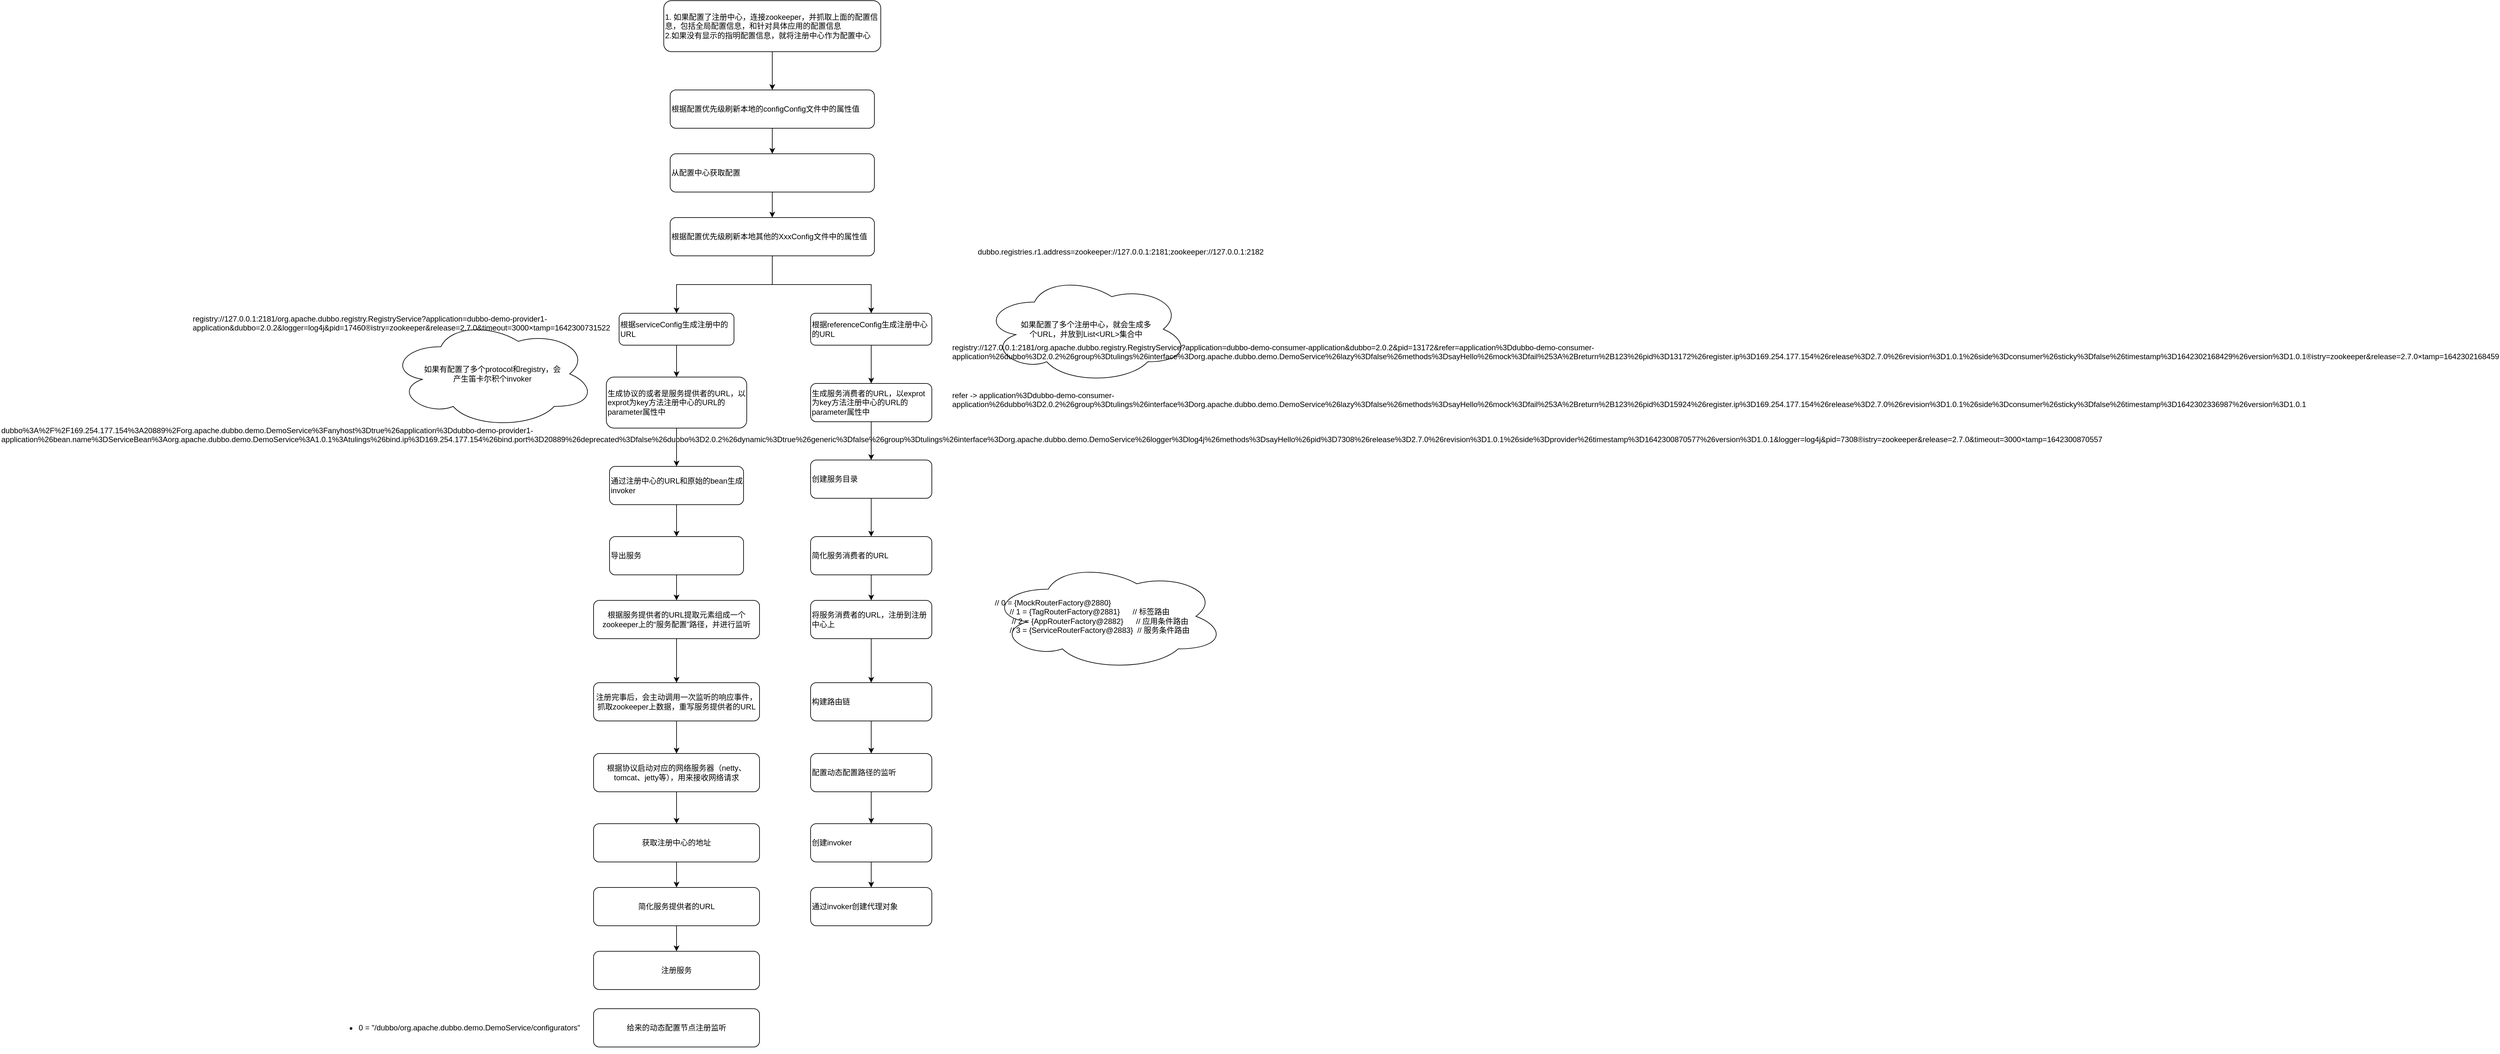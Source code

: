 <mxfile version="16.2.7" type="github">
  <diagram id="X9GWFMycw5CkecgqAMtU" name="第 1 页">
    <mxGraphModel dx="2249" dy="839" grid="1" gridSize="10" guides="1" tooltips="1" connect="1" arrows="1" fold="1" page="1" pageScale="1" pageWidth="827" pageHeight="1169" math="0" shadow="0">
      <root>
        <mxCell id="0" />
        <mxCell id="1" parent="0" />
        <mxCell id="zEMwbz32WlnbUP1lw_Iq-3" style="edgeStyle=orthogonalEdgeStyle;rounded=0;orthogonalLoop=1;jettySize=auto;html=1;exitX=0.5;exitY=1;exitDx=0;exitDy=0;" edge="1" parent="1" source="zEMwbz32WlnbUP1lw_Iq-1" target="zEMwbz32WlnbUP1lw_Iq-2">
          <mxGeometry relative="1" as="geometry" />
        </mxCell>
        <mxCell id="zEMwbz32WlnbUP1lw_Iq-1" value="1. 如果配置了注册中心，连接zookeeper，并抓取上面的配置信息，包括全局配置信息，和针对具体应用的配置信息&lt;br&gt;2.如果没有显示的指明配置信息，就将注册中心作为配置中心" style="rounded=1;whiteSpace=wrap;html=1;align=left;" vertex="1" parent="1">
          <mxGeometry x="710" y="40" width="340" height="80" as="geometry" />
        </mxCell>
        <mxCell id="zEMwbz32WlnbUP1lw_Iq-5" style="edgeStyle=orthogonalEdgeStyle;rounded=0;orthogonalLoop=1;jettySize=auto;html=1;exitX=0.5;exitY=1;exitDx=0;exitDy=0;entryX=0.5;entryY=0;entryDx=0;entryDy=0;" edge="1" parent="1" source="zEMwbz32WlnbUP1lw_Iq-2" target="zEMwbz32WlnbUP1lw_Iq-33">
          <mxGeometry relative="1" as="geometry">
            <mxPoint x="880" y="290" as="targetPoint" />
          </mxGeometry>
        </mxCell>
        <mxCell id="zEMwbz32WlnbUP1lw_Iq-2" value="根据配置优先级刷新本地的configConfig文件中的属性值" style="rounded=1;whiteSpace=wrap;html=1;align=left;" vertex="1" parent="1">
          <mxGeometry x="720" y="180" width="320" height="60" as="geometry" />
        </mxCell>
        <mxCell id="zEMwbz32WlnbUP1lw_Iq-8" style="edgeStyle=orthogonalEdgeStyle;rounded=0;orthogonalLoop=1;jettySize=auto;html=1;exitX=0.5;exitY=1;exitDx=0;exitDy=0;" edge="1" parent="1" source="zEMwbz32WlnbUP1lw_Iq-4" target="zEMwbz32WlnbUP1lw_Iq-6">
          <mxGeometry relative="1" as="geometry" />
        </mxCell>
        <mxCell id="zEMwbz32WlnbUP1lw_Iq-9" style="edgeStyle=orthogonalEdgeStyle;rounded=0;orthogonalLoop=1;jettySize=auto;html=1;exitX=0.5;exitY=1;exitDx=0;exitDy=0;" edge="1" parent="1" source="zEMwbz32WlnbUP1lw_Iq-4" target="zEMwbz32WlnbUP1lw_Iq-7">
          <mxGeometry relative="1" as="geometry" />
        </mxCell>
        <mxCell id="zEMwbz32WlnbUP1lw_Iq-4" value="根据配置优先级刷新本地其他的XxxConfig文件中的属性值" style="rounded=1;whiteSpace=wrap;html=1;align=left;" vertex="1" parent="1">
          <mxGeometry x="720" y="380" width="320" height="60" as="geometry" />
        </mxCell>
        <mxCell id="zEMwbz32WlnbUP1lw_Iq-15" style="edgeStyle=orthogonalEdgeStyle;rounded=0;orthogonalLoop=1;jettySize=auto;html=1;exitX=0.5;exitY=1;exitDx=0;exitDy=0;" edge="1" parent="1" source="zEMwbz32WlnbUP1lw_Iq-6" target="zEMwbz32WlnbUP1lw_Iq-12">
          <mxGeometry relative="1" as="geometry" />
        </mxCell>
        <mxCell id="zEMwbz32WlnbUP1lw_Iq-6" value="根据serviceConfig生成注册中的URL" style="rounded=1;whiteSpace=wrap;html=1;align=left;" vertex="1" parent="1">
          <mxGeometry x="640" y="530" width="180" height="50" as="geometry" />
        </mxCell>
        <mxCell id="zEMwbz32WlnbUP1lw_Iq-23" style="edgeStyle=orthogonalEdgeStyle;rounded=0;orthogonalLoop=1;jettySize=auto;html=1;exitX=0.5;exitY=1;exitDx=0;exitDy=0;" edge="1" parent="1" source="zEMwbz32WlnbUP1lw_Iq-7" target="zEMwbz32WlnbUP1lw_Iq-22">
          <mxGeometry relative="1" as="geometry" />
        </mxCell>
        <mxCell id="zEMwbz32WlnbUP1lw_Iq-7" value="根据referenceConfig生成注册中心的URL" style="rounded=1;whiteSpace=wrap;html=1;align=left;" vertex="1" parent="1">
          <mxGeometry x="940" y="530" width="190" height="50" as="geometry" />
        </mxCell>
        <mxCell id="zEMwbz32WlnbUP1lw_Iq-10" value="如果配置了多个注册中心，就会生成多&lt;br&gt;个URL，并放到List&amp;lt;URL&amp;gt;集合中" style="ellipse;shape=cloud;whiteSpace=wrap;html=1;" vertex="1" parent="1">
          <mxGeometry x="1210" y="470" width="323" height="170" as="geometry" />
        </mxCell>
        <mxCell id="zEMwbz32WlnbUP1lw_Iq-11" value="dubbo.registries.r1.address=zookeeper://127.0.0.1:2181;zookeeper://127.0.0.1:2182" style="text;whiteSpace=wrap;html=1;" vertex="1" parent="1">
          <mxGeometry x="1200" y="420" width="470" height="30" as="geometry" />
        </mxCell>
        <mxCell id="zEMwbz32WlnbUP1lw_Iq-14" value="" style="edgeStyle=orthogonalEdgeStyle;rounded=0;orthogonalLoop=1;jettySize=auto;html=1;" edge="1" parent="1" source="zEMwbz32WlnbUP1lw_Iq-12" target="zEMwbz32WlnbUP1lw_Iq-13">
          <mxGeometry relative="1" as="geometry" />
        </mxCell>
        <mxCell id="zEMwbz32WlnbUP1lw_Iq-12" value="生成协议的或者是服务提供者的URL，以exprot为key方法注册中心的URL的parameter属性中" style="rounded=1;whiteSpace=wrap;html=1;align=left;" vertex="1" parent="1">
          <mxGeometry x="620" y="630" width="220" height="80" as="geometry" />
        </mxCell>
        <mxCell id="zEMwbz32WlnbUP1lw_Iq-18" style="edgeStyle=orthogonalEdgeStyle;rounded=0;orthogonalLoop=1;jettySize=auto;html=1;exitX=0.5;exitY=1;exitDx=0;exitDy=0;" edge="1" parent="1" source="zEMwbz32WlnbUP1lw_Iq-13" target="zEMwbz32WlnbUP1lw_Iq-17">
          <mxGeometry relative="1" as="geometry" />
        </mxCell>
        <mxCell id="zEMwbz32WlnbUP1lw_Iq-13" value="通过注册中心的URL和原始的bean生成invoker" style="rounded=1;whiteSpace=wrap;html=1;align=left;" vertex="1" parent="1">
          <mxGeometry x="625" y="770" width="210" height="60" as="geometry" />
        </mxCell>
        <mxCell id="zEMwbz32WlnbUP1lw_Iq-16" value="如果有配置了多个protocol和registry，会&lt;br&gt;产生笛卡尔积个invoker" style="ellipse;shape=cloud;whiteSpace=wrap;html=1;" vertex="1" parent="1">
          <mxGeometry x="280" y="540" width="323" height="170" as="geometry" />
        </mxCell>
        <mxCell id="zEMwbz32WlnbUP1lw_Iq-30" style="edgeStyle=orthogonalEdgeStyle;rounded=0;orthogonalLoop=1;jettySize=auto;html=1;exitX=0.5;exitY=1;exitDx=0;exitDy=0;" edge="1" parent="1" source="zEMwbz32WlnbUP1lw_Iq-17" target="zEMwbz32WlnbUP1lw_Iq-29">
          <mxGeometry relative="1" as="geometry" />
        </mxCell>
        <mxCell id="zEMwbz32WlnbUP1lw_Iq-17" value="导出服务" style="rounded=1;whiteSpace=wrap;html=1;align=left;" vertex="1" parent="1">
          <mxGeometry x="625" y="880" width="210" height="60" as="geometry" />
        </mxCell>
        <mxCell id="zEMwbz32WlnbUP1lw_Iq-19" value="registry://127.0.0.1:2181/org.apache.dubbo.registry.RegistryService?application=dubbo-demo-provider1-application&amp;dubbo=2.0.2&amp;logger=log4j&amp;pid=17460&amp;registry=zookeeper&amp;release=2.7.0&amp;timeout=3000&amp;timestamp=1642300731522" style="text;whiteSpace=wrap;html=1;" vertex="1" parent="1">
          <mxGeometry x="-30" y="525" width="550" height="60" as="geometry" />
        </mxCell>
        <mxCell id="zEMwbz32WlnbUP1lw_Iq-20" value="dubbo%3A%2F%2F169.254.177.154%3A20889%2Forg.apache.dubbo.demo.DemoService%3Fanyhost%3Dtrue%26application%3Ddubbo-demo-provider1-application%26bean.name%3DServiceBean%3Aorg.apache.dubbo.demo.DemoService%3A1.0.1%3Atulings%26bind.ip%3D169.254.177.154%26bind.port%3D20889%26deprecated%3Dfalse%26dubbo%3D2.0.2%26dynamic%3Dtrue%26generic%3Dfalse%26group%3Dtulings%26interface%3Dorg.apache.dubbo.demo.DemoService%26logger%3Dlog4j%26methods%3DsayHello%26pid%3D7308%26release%3D2.7.0%26revision%3D1.0.1%26side%3Dprovider%26timestamp%3D1642300870577%26version%3D1.0.1&amp;logger=log4j&amp;pid=7308&amp;registry=zookeeper&amp;release=2.7.0&amp;timeout=3000&amp;timestamp=1642300870557" style="text;whiteSpace=wrap;html=1;" vertex="1" parent="1">
          <mxGeometry x="-330" y="700" width="550" height="60" as="geometry" />
        </mxCell>
        <mxCell id="zEMwbz32WlnbUP1lw_Iq-21" value="registry://127.0.0.1:2181/org.apache.dubbo.registry.RegistryService?application=dubbo-demo-consumer-application&amp;dubbo=2.0.2&amp;pid=13172&amp;refer=application%3Ddubbo-demo-consumer-application%26dubbo%3D2.0.2%26group%3Dtulings%26interface%3Dorg.apache.dubbo.demo.DemoService%26lazy%3Dfalse%26methods%3DsayHello%26mock%3Dfail%253A%2Breturn%2B123%26pid%3D13172%26register.ip%3D169.254.177.154%26release%3D2.7.0%26revision%3D1.0.1%26side%3Dconsumer%26sticky%3Dfalse%26timestamp%3D1642302168429%26version%3D1.0.1&amp;registry=zookeeper&amp;release=2.7.0&amp;timestamp=1642302168459" style="text;whiteSpace=wrap;html=1;" vertex="1" parent="1">
          <mxGeometry x="1160" y="570" width="550" height="60" as="geometry" />
        </mxCell>
        <mxCell id="zEMwbz32WlnbUP1lw_Iq-26" style="edgeStyle=orthogonalEdgeStyle;rounded=0;orthogonalLoop=1;jettySize=auto;html=1;exitX=0.5;exitY=1;exitDx=0;exitDy=0;entryX=0.5;entryY=0;entryDx=0;entryDy=0;" edge="1" parent="1" source="zEMwbz32WlnbUP1lw_Iq-22" target="zEMwbz32WlnbUP1lw_Iq-25">
          <mxGeometry relative="1" as="geometry" />
        </mxCell>
        <mxCell id="zEMwbz32WlnbUP1lw_Iq-22" value="生成服务消费者的URL，以exprot为key方法注册中心的URL的parameter属性中" style="rounded=1;whiteSpace=wrap;html=1;align=left;" vertex="1" parent="1">
          <mxGeometry x="940" y="640" width="190" height="60" as="geometry" />
        </mxCell>
        <mxCell id="zEMwbz32WlnbUP1lw_Iq-24" value="refer -&gt; application%3Ddubbo-demo-consumer-application%26dubbo%3D2.0.2%26group%3Dtulings%26interface%3Dorg.apache.dubbo.demo.DemoService%26lazy%3Dfalse%26methods%3DsayHello%26mock%3Dfail%253A%2Breturn%2B123%26pid%3D15924%26register.ip%3D169.254.177.154%26release%3D2.7.0%26revision%3D1.0.1%26side%3Dconsumer%26sticky%3Dfalse%26timestamp%3D1642302336987%26version%3D1.0.1" style="text;whiteSpace=wrap;html=1;" vertex="1" parent="1">
          <mxGeometry x="1160" y="645" width="550" height="40" as="geometry" />
        </mxCell>
        <mxCell id="zEMwbz32WlnbUP1lw_Iq-48" style="edgeStyle=orthogonalEdgeStyle;rounded=0;orthogonalLoop=1;jettySize=auto;html=1;exitX=0.5;exitY=1;exitDx=0;exitDy=0;" edge="1" parent="1" source="zEMwbz32WlnbUP1lw_Iq-25" target="zEMwbz32WlnbUP1lw_Iq-47">
          <mxGeometry relative="1" as="geometry" />
        </mxCell>
        <mxCell id="zEMwbz32WlnbUP1lw_Iq-25" value="创建服务目录" style="rounded=1;whiteSpace=wrap;html=1;align=left;" vertex="1" parent="1">
          <mxGeometry x="940" y="760" width="190" height="60" as="geometry" />
        </mxCell>
        <mxCell id="zEMwbz32WlnbUP1lw_Iq-27" value="&lt;span&gt;通过invoker创建代理对象&lt;/span&gt;" style="rounded=1;whiteSpace=wrap;html=1;align=left;" vertex="1" parent="1">
          <mxGeometry x="940" y="1430" width="190" height="60" as="geometry" />
        </mxCell>
        <mxCell id="zEMwbz32WlnbUP1lw_Iq-36" style="edgeStyle=orthogonalEdgeStyle;rounded=0;orthogonalLoop=1;jettySize=auto;html=1;exitX=0.5;exitY=1;exitDx=0;exitDy=0;entryX=0.5;entryY=0;entryDx=0;entryDy=0;" edge="1" parent="1" source="zEMwbz32WlnbUP1lw_Iq-29" target="zEMwbz32WlnbUP1lw_Iq-31">
          <mxGeometry relative="1" as="geometry" />
        </mxCell>
        <mxCell id="zEMwbz32WlnbUP1lw_Iq-29" value="根据服务提供者的URL提取元素组成一个zookeeper上的“服务配置”路径，并进行监听" style="rounded=1;whiteSpace=wrap;html=1;" vertex="1" parent="1">
          <mxGeometry x="600" y="980" width="260" height="60" as="geometry" />
        </mxCell>
        <mxCell id="zEMwbz32WlnbUP1lw_Iq-37" style="edgeStyle=orthogonalEdgeStyle;rounded=0;orthogonalLoop=1;jettySize=auto;html=1;exitX=0.5;exitY=1;exitDx=0;exitDy=0;" edge="1" parent="1" source="zEMwbz32WlnbUP1lw_Iq-31" target="zEMwbz32WlnbUP1lw_Iq-35">
          <mxGeometry relative="1" as="geometry" />
        </mxCell>
        <mxCell id="zEMwbz32WlnbUP1lw_Iq-31" value="注册完事后，会主动调用一次监听的响应事件，抓取zookeeper上数据，重写服务提供者的URL" style="rounded=1;whiteSpace=wrap;html=1;" vertex="1" parent="1">
          <mxGeometry x="600" y="1109" width="260" height="60" as="geometry" />
        </mxCell>
        <mxCell id="zEMwbz32WlnbUP1lw_Iq-34" style="edgeStyle=orthogonalEdgeStyle;rounded=0;orthogonalLoop=1;jettySize=auto;html=1;exitX=0.5;exitY=1;exitDx=0;exitDy=0;" edge="1" parent="1" source="zEMwbz32WlnbUP1lw_Iq-33" target="zEMwbz32WlnbUP1lw_Iq-4">
          <mxGeometry relative="1" as="geometry" />
        </mxCell>
        <mxCell id="zEMwbz32WlnbUP1lw_Iq-33" value="从配置中心获取配置" style="rounded=1;whiteSpace=wrap;html=1;align=left;" vertex="1" parent="1">
          <mxGeometry x="720" y="280" width="320" height="60" as="geometry" />
        </mxCell>
        <mxCell id="zEMwbz32WlnbUP1lw_Iq-40" style="edgeStyle=orthogonalEdgeStyle;rounded=0;orthogonalLoop=1;jettySize=auto;html=1;exitX=0.5;exitY=1;exitDx=0;exitDy=0;" edge="1" parent="1" source="zEMwbz32WlnbUP1lw_Iq-35" target="zEMwbz32WlnbUP1lw_Iq-38">
          <mxGeometry relative="1" as="geometry" />
        </mxCell>
        <mxCell id="zEMwbz32WlnbUP1lw_Iq-35" value="根据协议启动&lt;span&gt;对应的网络服务器（netty、tomcat、jetty等），用来接收网络请求&lt;/span&gt;" style="rounded=1;whiteSpace=wrap;html=1;" vertex="1" parent="1">
          <mxGeometry x="600" y="1220" width="260" height="60" as="geometry" />
        </mxCell>
        <mxCell id="zEMwbz32WlnbUP1lw_Iq-41" style="edgeStyle=orthogonalEdgeStyle;rounded=0;orthogonalLoop=1;jettySize=auto;html=1;exitX=0.5;exitY=1;exitDx=0;exitDy=0;" edge="1" parent="1" source="zEMwbz32WlnbUP1lw_Iq-38" target="zEMwbz32WlnbUP1lw_Iq-39">
          <mxGeometry relative="1" as="geometry" />
        </mxCell>
        <mxCell id="zEMwbz32WlnbUP1lw_Iq-38" value="获取注册中心的地址" style="rounded=1;whiteSpace=wrap;html=1;" vertex="1" parent="1">
          <mxGeometry x="600" y="1330" width="260" height="60" as="geometry" />
        </mxCell>
        <mxCell id="zEMwbz32WlnbUP1lw_Iq-43" style="edgeStyle=orthogonalEdgeStyle;rounded=0;orthogonalLoop=1;jettySize=auto;html=1;exitX=0.5;exitY=1;exitDx=0;exitDy=0;" edge="1" parent="1" source="zEMwbz32WlnbUP1lw_Iq-39" target="zEMwbz32WlnbUP1lw_Iq-42">
          <mxGeometry relative="1" as="geometry" />
        </mxCell>
        <mxCell id="zEMwbz32WlnbUP1lw_Iq-39" value="简化服务提供者的URL" style="rounded=1;whiteSpace=wrap;html=1;" vertex="1" parent="1">
          <mxGeometry x="600" y="1430" width="260" height="60" as="geometry" />
        </mxCell>
        <mxCell id="zEMwbz32WlnbUP1lw_Iq-42" value="注册服务" style="rounded=1;whiteSpace=wrap;html=1;" vertex="1" parent="1">
          <mxGeometry x="600" y="1530" width="260" height="60" as="geometry" />
        </mxCell>
        <mxCell id="zEMwbz32WlnbUP1lw_Iq-44" value="给来的动态配置节点注册监听" style="rounded=1;whiteSpace=wrap;html=1;" vertex="1" parent="1">
          <mxGeometry x="600" y="1620" width="260" height="60" as="geometry" />
        </mxCell>
        <mxCell id="zEMwbz32WlnbUP1lw_Iq-45" value="&lt;ul&gt;&#xa;  &lt;li&gt;0 = &quot;/dubbo/org.apache.dubbo.demo.DemoService/configurators&quot;&lt;/li&gt;&#xa;&lt;/ul&gt;" style="text;whiteSpace=wrap;html=1;" vertex="1" parent="1">
          <mxGeometry x="190" y="1610" width="410" height="80" as="geometry" />
        </mxCell>
        <mxCell id="zEMwbz32WlnbUP1lw_Iq-50" style="edgeStyle=orthogonalEdgeStyle;rounded=0;orthogonalLoop=1;jettySize=auto;html=1;exitX=0.5;exitY=1;exitDx=0;exitDy=0;" edge="1" parent="1" source="zEMwbz32WlnbUP1lw_Iq-47" target="zEMwbz32WlnbUP1lw_Iq-49">
          <mxGeometry relative="1" as="geometry" />
        </mxCell>
        <mxCell id="zEMwbz32WlnbUP1lw_Iq-47" value="简化服务消费者的URL" style="rounded=1;whiteSpace=wrap;html=1;align=left;" vertex="1" parent="1">
          <mxGeometry x="940" y="880" width="190" height="60" as="geometry" />
        </mxCell>
        <mxCell id="zEMwbz32WlnbUP1lw_Iq-52" style="edgeStyle=orthogonalEdgeStyle;rounded=0;orthogonalLoop=1;jettySize=auto;html=1;exitX=0.5;exitY=1;exitDx=0;exitDy=0;" edge="1" parent="1" source="zEMwbz32WlnbUP1lw_Iq-49" target="zEMwbz32WlnbUP1lw_Iq-51">
          <mxGeometry relative="1" as="geometry" />
        </mxCell>
        <mxCell id="zEMwbz32WlnbUP1lw_Iq-49" value="将服务消费者的URL，注册到注册中心上" style="rounded=1;whiteSpace=wrap;html=1;align=left;" vertex="1" parent="1">
          <mxGeometry x="940" y="980" width="190" height="60" as="geometry" />
        </mxCell>
        <mxCell id="zEMwbz32WlnbUP1lw_Iq-56" style="edgeStyle=orthogonalEdgeStyle;rounded=0;orthogonalLoop=1;jettySize=auto;html=1;exitX=0.5;exitY=1;exitDx=0;exitDy=0;" edge="1" parent="1" source="zEMwbz32WlnbUP1lw_Iq-51" target="zEMwbz32WlnbUP1lw_Iq-54">
          <mxGeometry relative="1" as="geometry" />
        </mxCell>
        <mxCell id="zEMwbz32WlnbUP1lw_Iq-51" value="构建路由链" style="rounded=1;whiteSpace=wrap;html=1;align=left;" vertex="1" parent="1">
          <mxGeometry x="940" y="1109" width="190" height="60" as="geometry" />
        </mxCell>
        <mxCell id="zEMwbz32WlnbUP1lw_Iq-53" value="&lt;div&gt;&lt;span style=&quot;white-space: pre&quot;&gt;	&lt;/span&gt;&lt;span style=&quot;white-space: pre&quot;&gt;	&lt;/span&gt;// 0 = {MockRouterFactory@2880}&lt;/div&gt;&lt;div&gt;&amp;nbsp; &amp;nbsp; &amp;nbsp; &amp;nbsp; &lt;span style=&quot;white-space: pre&quot;&gt;	&lt;/span&gt;// 1 = {TagRouterFactory@2881}&amp;nbsp; &amp;nbsp; &amp;nbsp; // 标签路由&lt;/div&gt;&lt;div&gt;&amp;nbsp; &amp;nbsp; &amp;nbsp; &amp;nbsp;&lt;span style=&quot;white-space: pre&quot;&gt;	&lt;/span&gt; &lt;span style=&quot;white-space: pre&quot;&gt;	&lt;/span&gt;// 2 = {AppRouterFactory@2882}&amp;nbsp; &amp;nbsp; &amp;nbsp; // 应用条件路由&lt;/div&gt;&lt;div&gt;&amp;nbsp; &amp;nbsp; &amp;nbsp; &amp;nbsp; &lt;span style=&quot;white-space: pre&quot;&gt;	&lt;/span&gt;// 3 = {ServiceRouterFactory@2883}&amp;nbsp; // 服务条件路由&lt;/div&gt;" style="ellipse;shape=cloud;whiteSpace=wrap;html=1;align=left;" vertex="1" parent="1">
          <mxGeometry x="1220" y="920" width="370" height="170" as="geometry" />
        </mxCell>
        <mxCell id="zEMwbz32WlnbUP1lw_Iq-58" style="edgeStyle=orthogonalEdgeStyle;rounded=0;orthogonalLoop=1;jettySize=auto;html=1;exitX=0.5;exitY=1;exitDx=0;exitDy=0;" edge="1" parent="1" source="zEMwbz32WlnbUP1lw_Iq-54" target="zEMwbz32WlnbUP1lw_Iq-57">
          <mxGeometry relative="1" as="geometry" />
        </mxCell>
        <mxCell id="zEMwbz32WlnbUP1lw_Iq-54" value="配置动态配置路径的监听" style="rounded=1;whiteSpace=wrap;html=1;align=left;" vertex="1" parent="1">
          <mxGeometry x="940" y="1220" width="190" height="60" as="geometry" />
        </mxCell>
        <mxCell id="zEMwbz32WlnbUP1lw_Iq-59" style="edgeStyle=orthogonalEdgeStyle;rounded=0;orthogonalLoop=1;jettySize=auto;html=1;exitX=0.5;exitY=1;exitDx=0;exitDy=0;" edge="1" parent="1" source="zEMwbz32WlnbUP1lw_Iq-57" target="zEMwbz32WlnbUP1lw_Iq-27">
          <mxGeometry relative="1" as="geometry" />
        </mxCell>
        <mxCell id="zEMwbz32WlnbUP1lw_Iq-57" value="创建invoker" style="rounded=1;whiteSpace=wrap;html=1;align=left;" vertex="1" parent="1">
          <mxGeometry x="940" y="1330" width="190" height="60" as="geometry" />
        </mxCell>
      </root>
    </mxGraphModel>
  </diagram>
</mxfile>
